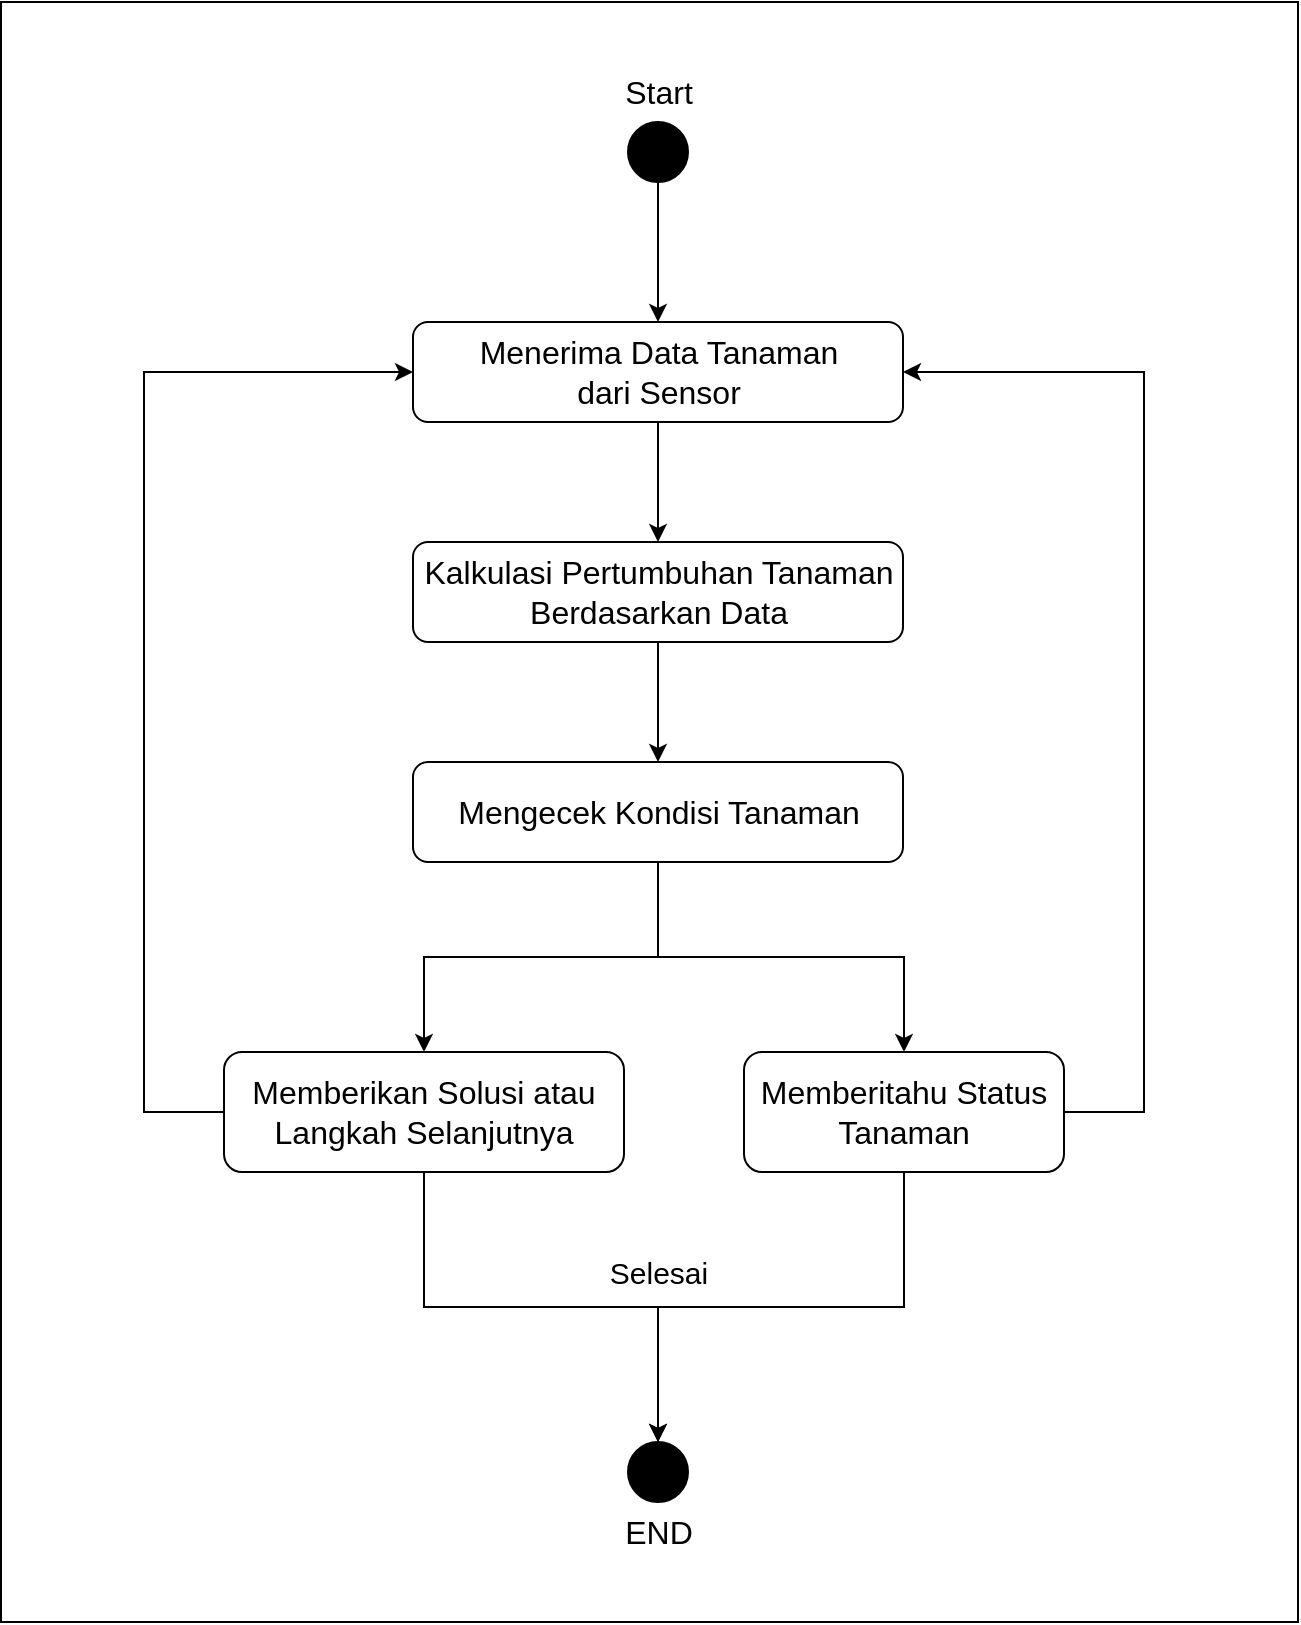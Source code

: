 <mxfile version="21.1.1" type="github">
  <diagram id="C5RBs43oDa-KdzZeNtuy" name="Page-1">
    <mxGraphModel dx="1065" dy="915" grid="1" gridSize="10" guides="1" tooltips="1" connect="1" arrows="1" fold="1" page="1" pageScale="1" pageWidth="827" pageHeight="1169" math="0" shadow="0">
      <root>
        <mxCell id="WIyWlLk6GJQsqaUBKTNV-0" />
        <mxCell id="WIyWlLk6GJQsqaUBKTNV-1" parent="WIyWlLk6GJQsqaUBKTNV-0" />
        <mxCell id="yaWLcAdmQwgZrOY2fBLj-13" value="" style="rounded=0;whiteSpace=wrap;html=1;" vertex="1" parent="WIyWlLk6GJQsqaUBKTNV-1">
          <mxGeometry x="91.5" y="50" width="648.5" height="810" as="geometry" />
        </mxCell>
        <mxCell id="yaWLcAdmQwgZrOY2fBLj-1" style="edgeStyle=orthogonalEdgeStyle;rounded=0;orthogonalLoop=1;jettySize=auto;html=1;exitX=0.5;exitY=1;exitDx=0;exitDy=0;entryX=0.5;entryY=0;entryDx=0;entryDy=0;" edge="1" parent="WIyWlLk6GJQsqaUBKTNV-1" source="WIyWlLk6GJQsqaUBKTNV-3" target="yaWLcAdmQwgZrOY2fBLj-0">
          <mxGeometry relative="1" as="geometry" />
        </mxCell>
        <mxCell id="WIyWlLk6GJQsqaUBKTNV-3" value="&lt;font style=&quot;font-size: 16px;&quot;&gt;Menerima Data Tanaman&lt;br&gt;dari Sensor&lt;/font&gt;" style="rounded=1;whiteSpace=wrap;html=1;fontSize=12;glass=0;strokeWidth=1;shadow=0;" parent="WIyWlLk6GJQsqaUBKTNV-1" vertex="1">
          <mxGeometry x="297.5" y="210" width="245" height="50" as="geometry" />
        </mxCell>
        <mxCell id="yaWLcAdmQwgZrOY2fBLj-7" style="edgeStyle=orthogonalEdgeStyle;rounded=0;orthogonalLoop=1;jettySize=auto;html=1;exitX=0;exitY=0.5;exitDx=0;exitDy=0;entryX=0;entryY=0.5;entryDx=0;entryDy=0;" edge="1" parent="WIyWlLk6GJQsqaUBKTNV-1" source="WIyWlLk6GJQsqaUBKTNV-7" target="WIyWlLk6GJQsqaUBKTNV-3">
          <mxGeometry relative="1" as="geometry">
            <Array as="points">
              <mxPoint x="163" y="605" />
              <mxPoint x="163" y="235" />
            </Array>
          </mxGeometry>
        </mxCell>
        <mxCell id="yaWLcAdmQwgZrOY2fBLj-9" style="edgeStyle=orthogonalEdgeStyle;rounded=0;orthogonalLoop=1;jettySize=auto;html=1;exitX=0.5;exitY=1;exitDx=0;exitDy=0;entryX=0.5;entryY=0;entryDx=0;entryDy=0;" edge="1" parent="WIyWlLk6GJQsqaUBKTNV-1" source="WIyWlLk6GJQsqaUBKTNV-7" target="-GJwJNi912iZWOU4Tiav-36">
          <mxGeometry relative="1" as="geometry" />
        </mxCell>
        <mxCell id="WIyWlLk6GJQsqaUBKTNV-7" value="&lt;font style=&quot;font-size: 16px;&quot;&gt;Memberikan Solusi atau Langkah Selanjutnya&lt;/font&gt;" style="rounded=1;whiteSpace=wrap;html=1;fontSize=12;glass=0;strokeWidth=1;shadow=0;" parent="WIyWlLk6GJQsqaUBKTNV-1" vertex="1">
          <mxGeometry x="203" y="575" width="200" height="60" as="geometry" />
        </mxCell>
        <mxCell id="-GJwJNi912iZWOU4Tiav-3" style="edgeStyle=orthogonalEdgeStyle;rounded=0;orthogonalLoop=1;jettySize=auto;html=1;exitX=0.5;exitY=1;exitDx=0;exitDy=0;entryX=0.5;entryY=0;entryDx=0;entryDy=0;" parent="WIyWlLk6GJQsqaUBKTNV-1" source="-GJwJNi912iZWOU4Tiav-0" target="WIyWlLk6GJQsqaUBKTNV-3" edge="1">
          <mxGeometry relative="1" as="geometry" />
        </mxCell>
        <mxCell id="-GJwJNi912iZWOU4Tiav-0" value="" style="ellipse;whiteSpace=wrap;html=1;aspect=fixed;fillColor=#000000;" parent="WIyWlLk6GJQsqaUBKTNV-1" vertex="1">
          <mxGeometry x="405" y="110" width="30" height="30" as="geometry" />
        </mxCell>
        <mxCell id="yaWLcAdmQwgZrOY2fBLj-8" style="edgeStyle=orthogonalEdgeStyle;rounded=0;orthogonalLoop=1;jettySize=auto;html=1;exitX=1;exitY=0.5;exitDx=0;exitDy=0;entryX=1;entryY=0.5;entryDx=0;entryDy=0;" edge="1" parent="WIyWlLk6GJQsqaUBKTNV-1" source="-GJwJNi912iZWOU4Tiav-7" target="WIyWlLk6GJQsqaUBKTNV-3">
          <mxGeometry relative="1" as="geometry">
            <Array as="points">
              <mxPoint x="663" y="605" />
              <mxPoint x="663" y="235" />
            </Array>
          </mxGeometry>
        </mxCell>
        <mxCell id="yaWLcAdmQwgZrOY2fBLj-11" style="edgeStyle=orthogonalEdgeStyle;rounded=0;orthogonalLoop=1;jettySize=auto;html=1;exitX=0.5;exitY=1;exitDx=0;exitDy=0;entryX=0.5;entryY=0;entryDx=0;entryDy=0;" edge="1" parent="WIyWlLk6GJQsqaUBKTNV-1" source="-GJwJNi912iZWOU4Tiav-7" target="-GJwJNi912iZWOU4Tiav-36">
          <mxGeometry relative="1" as="geometry" />
        </mxCell>
        <mxCell id="-GJwJNi912iZWOU4Tiav-7" value="&lt;span style=&quot;font-size: 16px;&quot;&gt;Memberitahu Status Tanaman&lt;/span&gt;" style="rounded=1;whiteSpace=wrap;html=1;" parent="WIyWlLk6GJQsqaUBKTNV-1" vertex="1">
          <mxGeometry x="463" y="575" width="160" height="60" as="geometry" />
        </mxCell>
        <mxCell id="-GJwJNi912iZWOU4Tiav-34" value="&lt;font style=&quot;font-size: 16px;&quot;&gt;Start&lt;/font&gt;" style="text;html=1;align=center;verticalAlign=middle;resizable=0;points=[];autosize=1;strokeColor=none;fillColor=none;" parent="WIyWlLk6GJQsqaUBKTNV-1" vertex="1">
          <mxGeometry x="390" y="80" width="60" height="30" as="geometry" />
        </mxCell>
        <mxCell id="-GJwJNi912iZWOU4Tiav-36" value="" style="ellipse;whiteSpace=wrap;html=1;aspect=fixed;fillColor=#000000;" parent="WIyWlLk6GJQsqaUBKTNV-1" vertex="1">
          <mxGeometry x="405" y="770" width="30" height="30" as="geometry" />
        </mxCell>
        <mxCell id="-GJwJNi912iZWOU4Tiav-38" value="&lt;font style=&quot;font-size: 16px;&quot;&gt;END&lt;/font&gt;" style="text;html=1;align=center;verticalAlign=middle;resizable=0;points=[];autosize=1;strokeColor=none;fillColor=none;" parent="WIyWlLk6GJQsqaUBKTNV-1" vertex="1">
          <mxGeometry x="390" y="800" width="60" height="30" as="geometry" />
        </mxCell>
        <mxCell id="yaWLcAdmQwgZrOY2fBLj-3" style="edgeStyle=orthogonalEdgeStyle;rounded=0;orthogonalLoop=1;jettySize=auto;html=1;exitX=0.5;exitY=1;exitDx=0;exitDy=0;entryX=0.5;entryY=0;entryDx=0;entryDy=0;" edge="1" parent="WIyWlLk6GJQsqaUBKTNV-1" source="yaWLcAdmQwgZrOY2fBLj-0" target="yaWLcAdmQwgZrOY2fBLj-2">
          <mxGeometry relative="1" as="geometry" />
        </mxCell>
        <mxCell id="yaWLcAdmQwgZrOY2fBLj-0" value="&lt;span style=&quot;font-size: 16px;&quot;&gt;Kalkulasi Pertumbuhan Tanaman Berdasarkan Data&lt;/span&gt;" style="rounded=1;whiteSpace=wrap;html=1;fontSize=12;glass=0;strokeWidth=1;shadow=0;" vertex="1" parent="WIyWlLk6GJQsqaUBKTNV-1">
          <mxGeometry x="297.5" y="320" width="245" height="50" as="geometry" />
        </mxCell>
        <mxCell id="yaWLcAdmQwgZrOY2fBLj-5" style="edgeStyle=orthogonalEdgeStyle;rounded=0;orthogonalLoop=1;jettySize=auto;html=1;exitX=0.5;exitY=1;exitDx=0;exitDy=0;entryX=0.5;entryY=0;entryDx=0;entryDy=0;" edge="1" parent="WIyWlLk6GJQsqaUBKTNV-1" source="yaWLcAdmQwgZrOY2fBLj-2" target="WIyWlLk6GJQsqaUBKTNV-7">
          <mxGeometry relative="1" as="geometry" />
        </mxCell>
        <mxCell id="yaWLcAdmQwgZrOY2fBLj-6" style="edgeStyle=orthogonalEdgeStyle;rounded=0;orthogonalLoop=1;jettySize=auto;html=1;exitX=0.5;exitY=1;exitDx=0;exitDy=0;entryX=0.5;entryY=0;entryDx=0;entryDy=0;" edge="1" parent="WIyWlLk6GJQsqaUBKTNV-1" source="yaWLcAdmQwgZrOY2fBLj-2" target="-GJwJNi912iZWOU4Tiav-7">
          <mxGeometry relative="1" as="geometry" />
        </mxCell>
        <mxCell id="yaWLcAdmQwgZrOY2fBLj-2" value="&lt;span style=&quot;font-size: 16px;&quot;&gt;Mengecek Kondisi Tanaman&lt;/span&gt;" style="rounded=1;whiteSpace=wrap;html=1;fontSize=12;glass=0;strokeWidth=1;shadow=0;" vertex="1" parent="WIyWlLk6GJQsqaUBKTNV-1">
          <mxGeometry x="297.5" y="430" width="245" height="50" as="geometry" />
        </mxCell>
        <mxCell id="yaWLcAdmQwgZrOY2fBLj-12" value="&lt;font style=&quot;font-size: 15px;&quot;&gt;Selesai&lt;/font&gt;" style="text;html=1;align=center;verticalAlign=middle;resizable=0;points=[];autosize=1;strokeColor=none;fillColor=none;" vertex="1" parent="WIyWlLk6GJQsqaUBKTNV-1">
          <mxGeometry x="385" y="670" width="70" height="30" as="geometry" />
        </mxCell>
      </root>
    </mxGraphModel>
  </diagram>
</mxfile>
